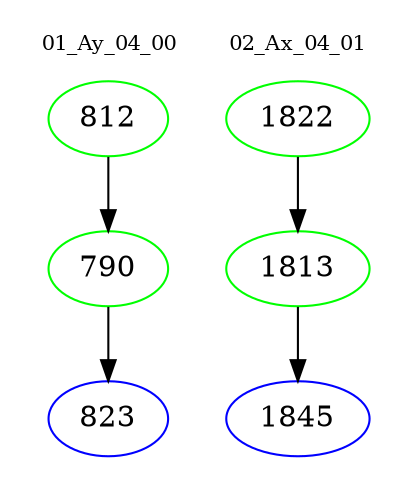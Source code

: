 digraph{
subgraph cluster_0 {
color = white
label = "01_Ay_04_00";
fontsize=10;
T0_812 [label="812", color="green"]
T0_812 -> T0_790 [color="black"]
T0_790 [label="790", color="green"]
T0_790 -> T0_823 [color="black"]
T0_823 [label="823", color="blue"]
}
subgraph cluster_1 {
color = white
label = "02_Ax_04_01";
fontsize=10;
T1_1822 [label="1822", color="green"]
T1_1822 -> T1_1813 [color="black"]
T1_1813 [label="1813", color="green"]
T1_1813 -> T1_1845 [color="black"]
T1_1845 [label="1845", color="blue"]
}
}
